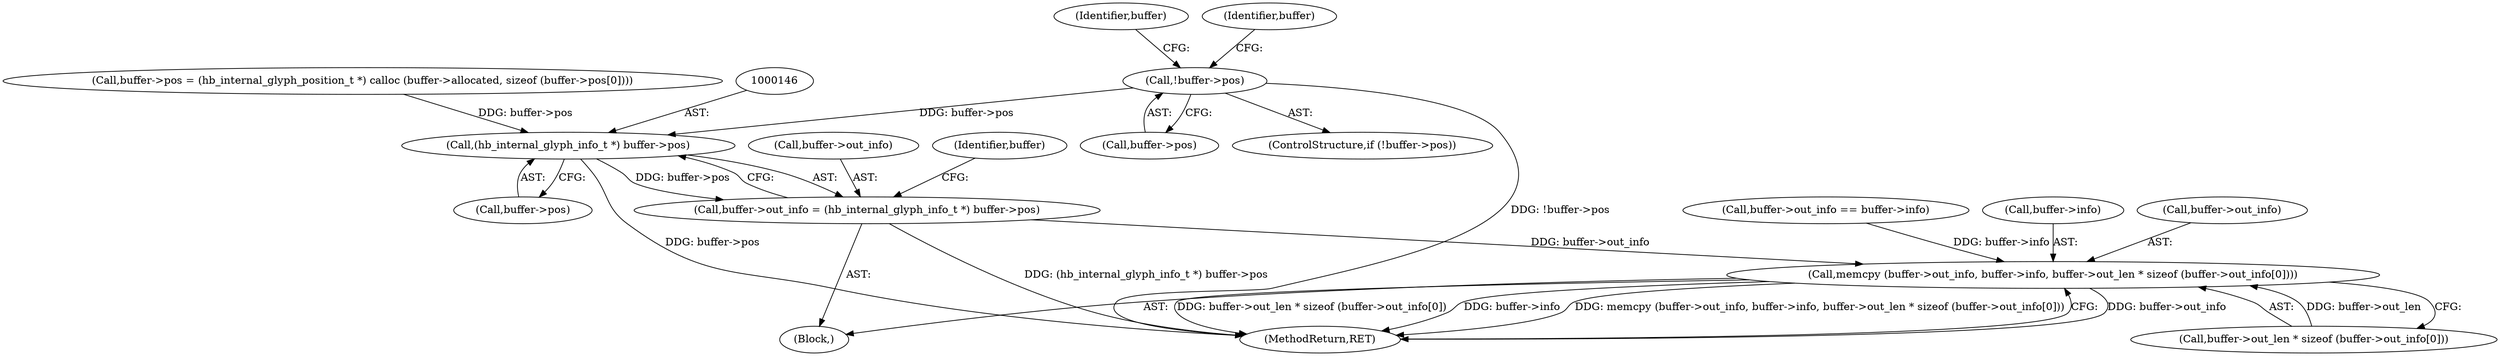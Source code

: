 digraph "1_harfbuzz_a6a79df5fe2ed2cd307e7a991346faee164e70d9_2@pointer" {
"1000121" [label="(Call,!buffer->pos)"];
"1000145" [label="(Call,(hb_internal_glyph_info_t *) buffer->pos)"];
"1000141" [label="(Call,buffer->out_info = (hb_internal_glyph_info_t *) buffer->pos)"];
"1000150" [label="(Call,memcpy (buffer->out_info, buffer->info, buffer->out_len * sizeof (buffer->out_info[0])))"];
"1000147" [label="(Call,buffer->pos)"];
"1000108" [label="(Call,buffer->out_info == buffer->info)"];
"1000167" [label="(MethodReturn,RET)"];
"1000120" [label="(ControlStructure,if (!buffer->pos))"];
"1000152" [label="(Identifier,buffer)"];
"1000115" [label="(Block,)"];
"1000150" [label="(Call,memcpy (buffer->out_info, buffer->info, buffer->out_len * sizeof (buffer->out_info[0])))"];
"1000127" [label="(Identifier,buffer)"];
"1000142" [label="(Call,buffer->out_info)"];
"1000122" [label="(Call,buffer->pos)"];
"1000154" [label="(Call,buffer->info)"];
"1000143" [label="(Identifier,buffer)"];
"1000125" [label="(Call,buffer->pos = (hb_internal_glyph_position_t *) calloc (buffer->allocated, sizeof (buffer->pos[0])))"];
"1000141" [label="(Call,buffer->out_info = (hb_internal_glyph_info_t *) buffer->pos)"];
"1000145" [label="(Call,(hb_internal_glyph_info_t *) buffer->pos)"];
"1000121" [label="(Call,!buffer->pos)"];
"1000151" [label="(Call,buffer->out_info)"];
"1000157" [label="(Call,buffer->out_len * sizeof (buffer->out_info[0]))"];
"1000121" -> "1000120"  [label="AST: "];
"1000121" -> "1000122"  [label="CFG: "];
"1000122" -> "1000121"  [label="AST: "];
"1000127" -> "1000121"  [label="CFG: "];
"1000143" -> "1000121"  [label="CFG: "];
"1000121" -> "1000167"  [label="DDG: !buffer->pos"];
"1000121" -> "1000145"  [label="DDG: buffer->pos"];
"1000145" -> "1000141"  [label="AST: "];
"1000145" -> "1000147"  [label="CFG: "];
"1000146" -> "1000145"  [label="AST: "];
"1000147" -> "1000145"  [label="AST: "];
"1000141" -> "1000145"  [label="CFG: "];
"1000145" -> "1000167"  [label="DDG: buffer->pos"];
"1000145" -> "1000141"  [label="DDG: buffer->pos"];
"1000125" -> "1000145"  [label="DDG: buffer->pos"];
"1000141" -> "1000115"  [label="AST: "];
"1000142" -> "1000141"  [label="AST: "];
"1000152" -> "1000141"  [label="CFG: "];
"1000141" -> "1000167"  [label="DDG: (hb_internal_glyph_info_t *) buffer->pos"];
"1000141" -> "1000150"  [label="DDG: buffer->out_info"];
"1000150" -> "1000115"  [label="AST: "];
"1000150" -> "1000157"  [label="CFG: "];
"1000151" -> "1000150"  [label="AST: "];
"1000154" -> "1000150"  [label="AST: "];
"1000157" -> "1000150"  [label="AST: "];
"1000167" -> "1000150"  [label="CFG: "];
"1000150" -> "1000167"  [label="DDG: buffer->out_info"];
"1000150" -> "1000167"  [label="DDG: buffer->out_len * sizeof (buffer->out_info[0])"];
"1000150" -> "1000167"  [label="DDG: buffer->info"];
"1000150" -> "1000167"  [label="DDG: memcpy (buffer->out_info, buffer->info, buffer->out_len * sizeof (buffer->out_info[0]))"];
"1000108" -> "1000150"  [label="DDG: buffer->info"];
"1000157" -> "1000150"  [label="DDG: buffer->out_len"];
}
